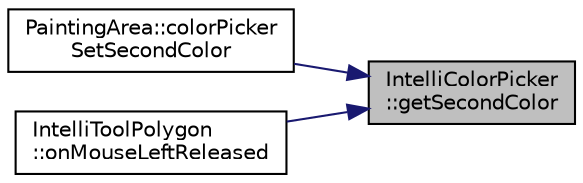 digraph "IntelliColorPicker::getSecondColor"
{
 // LATEX_PDF_SIZE
  edge [fontname="Helvetica",fontsize="10",labelfontname="Helvetica",labelfontsize="10"];
  node [fontname="Helvetica",fontsize="10",shape=record];
  rankdir="RL";
  Node1 [label="IntelliColorPicker\l::getSecondColor",height=0.2,width=0.4,color="black", fillcolor="grey75", style="filled", fontcolor="black",tooltip="A function to read the secondary selected color."];
  Node1 -> Node2 [dir="back",color="midnightblue",fontsize="10",style="solid",fontname="Helvetica"];
  Node2 [label="PaintingArea::colorPicker\lSetSecondColor",height=0.2,width=0.4,color="black", fillcolor="white", style="filled",URL="$class_painting_area.html#ae261acaaa346610dfed489dbac17e789",tooltip="The colorPickerSetSecondColor calls the QTColorPicker to determine the secondary drawing color."];
  Node1 -> Node3 [dir="back",color="midnightblue",fontsize="10",style="solid",fontname="Helvetica"];
  Node3 [label="IntelliToolPolygon\l::onMouseLeftReleased",height=0.2,width=0.4,color="black", fillcolor="white", style="filled",URL="$class_intelli_tool_polygon.html#a4e1473ff408ae2e11cf6a43f6f575f21",tooltip="A function managing the left click released of a mouse. Merging the fill to the active layer."];
}
